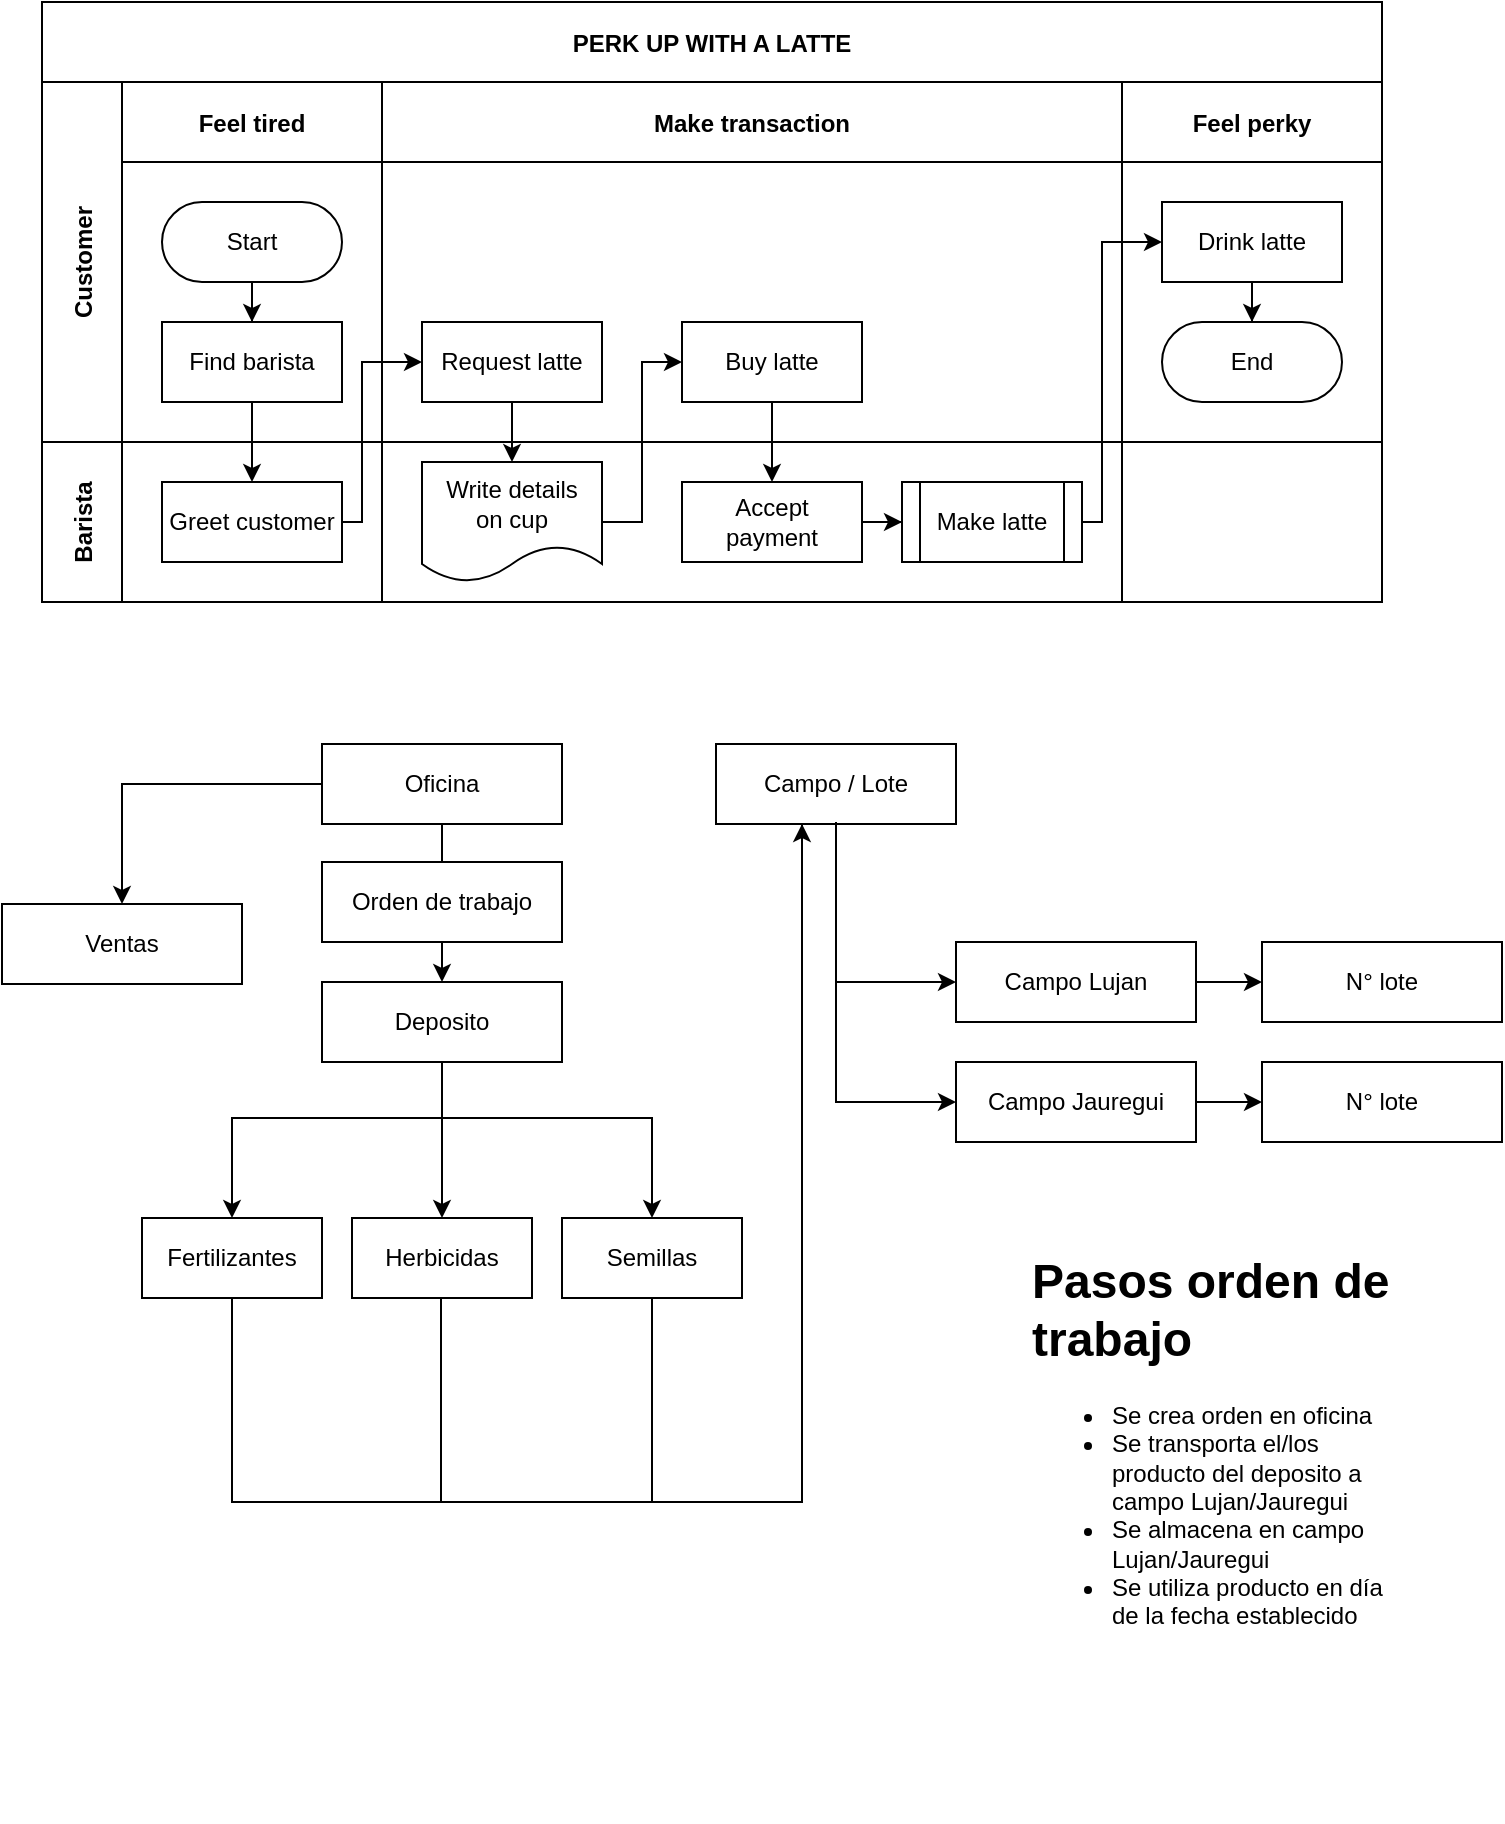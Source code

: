 <mxfile version="22.1.0" type="github">
  <diagram id="kgpKYQtTHZ0yAKxKKP6v" name="Page-1">
    <mxGraphModel dx="2033" dy="1149" grid="1" gridSize="10" guides="1" tooltips="1" connect="1" arrows="1" fold="1" page="1" pageScale="1" pageWidth="850" pageHeight="1100" math="0" shadow="0">
      <root>
        <mxCell id="0" />
        <mxCell id="1" parent="0" />
        <mxCell id="3nuBFxr9cyL0pnOWT2aG-1" value="PERK UP WITH A LATTE" style="shape=table;childLayout=tableLayout;startSize=40;collapsible=0;recursiveResize=0;expand=0;fillColor=none;fontStyle=1" parent="1" vertex="1">
          <mxGeometry x="100" y="70" width="670" height="300" as="geometry" />
        </mxCell>
        <mxCell id="3nuBFxr9cyL0pnOWT2aG-2" value="" style="edgeStyle=orthogonalEdgeStyle;rounded=0;orthogonalLoop=1;jettySize=auto;html=1;" parent="3nuBFxr9cyL0pnOWT2aG-1" source="3nuBFxr9cyL0pnOWT2aG-7" target="3nuBFxr9cyL0pnOWT2aG-17" edge="1">
          <mxGeometry relative="1" as="geometry" />
        </mxCell>
        <mxCell id="3nuBFxr9cyL0pnOWT2aG-3" value="Customer" style="shape=tableRow;horizontal=0;swimlaneHead=0;swimlaneBody=0;top=0;left=0;bottom=0;right=0;fillColor=none;points=[[0,0.5],[1,0.5]];portConstraint=eastwest;startSize=40;collapsible=0;recursiveResize=0;expand=0;fontStyle=1;" parent="3nuBFxr9cyL0pnOWT2aG-1" vertex="1">
          <mxGeometry y="40" width="670" height="180" as="geometry" />
        </mxCell>
        <mxCell id="3nuBFxr9cyL0pnOWT2aG-4" value="Feel tired" style="swimlane;swimlaneHead=0;swimlaneBody=0;connectable=0;fillColor=none;startSize=40;collapsible=0;recursiveResize=0;expand=0;fontStyle=1;" parent="3nuBFxr9cyL0pnOWT2aG-3" vertex="1">
          <mxGeometry x="40" width="130" height="180" as="geometry" />
        </mxCell>
        <mxCell id="3nuBFxr9cyL0pnOWT2aG-5" style="edgeStyle=orthogonalEdgeStyle;rounded=0;orthogonalLoop=1;jettySize=auto;html=1;" parent="3nuBFxr9cyL0pnOWT2aG-4" source="3nuBFxr9cyL0pnOWT2aG-6" target="3nuBFxr9cyL0pnOWT2aG-7" edge="1">
          <mxGeometry relative="1" as="geometry" />
        </mxCell>
        <mxCell id="3nuBFxr9cyL0pnOWT2aG-6" value="Start" style="rounded=1;whiteSpace=wrap;html=1;arcSize=50;" parent="3nuBFxr9cyL0pnOWT2aG-4" vertex="1">
          <mxGeometry x="20" y="60" width="90" height="40" as="geometry" />
        </mxCell>
        <mxCell id="3nuBFxr9cyL0pnOWT2aG-7" value="Find barista" style="rounded=0;whiteSpace=wrap;html=1;" parent="3nuBFxr9cyL0pnOWT2aG-4" vertex="1">
          <mxGeometry x="20" y="120" width="90" height="40" as="geometry" />
        </mxCell>
        <mxCell id="3nuBFxr9cyL0pnOWT2aG-8" value="Make transaction" style="swimlane;swimlaneHead=0;swimlaneBody=0;connectable=0;fillColor=none;startSize=40;collapsible=0;recursiveResize=0;expand=0;fontStyle=1;" parent="3nuBFxr9cyL0pnOWT2aG-3" vertex="1">
          <mxGeometry x="170" width="370" height="180" as="geometry" />
        </mxCell>
        <mxCell id="3nuBFxr9cyL0pnOWT2aG-9" value="Request latte" style="rounded=0;whiteSpace=wrap;html=1;" parent="3nuBFxr9cyL0pnOWT2aG-8" vertex="1">
          <mxGeometry x="20" y="120" width="90" height="40" as="geometry" />
        </mxCell>
        <mxCell id="3nuBFxr9cyL0pnOWT2aG-10" value="Buy latte" style="rounded=0;whiteSpace=wrap;html=1;" parent="3nuBFxr9cyL0pnOWT2aG-8" vertex="1">
          <mxGeometry x="150" y="120" width="90" height="40" as="geometry" />
        </mxCell>
        <mxCell id="3nuBFxr9cyL0pnOWT2aG-11" value="Feel perky" style="swimlane;swimlaneHead=0;swimlaneBody=0;connectable=0;fillColor=none;startSize=40;collapsible=0;recursiveResize=0;expand=0;fontStyle=1;" parent="3nuBFxr9cyL0pnOWT2aG-3" vertex="1">
          <mxGeometry x="540" width="130" height="180" as="geometry" />
        </mxCell>
        <mxCell id="3nuBFxr9cyL0pnOWT2aG-12" style="edgeStyle=orthogonalEdgeStyle;rounded=0;orthogonalLoop=1;jettySize=auto;html=1;" parent="3nuBFxr9cyL0pnOWT2aG-11" source="3nuBFxr9cyL0pnOWT2aG-13" target="3nuBFxr9cyL0pnOWT2aG-14" edge="1">
          <mxGeometry relative="1" as="geometry" />
        </mxCell>
        <mxCell id="3nuBFxr9cyL0pnOWT2aG-13" value="Drink latte" style="rounded=0;whiteSpace=wrap;html=1;" parent="3nuBFxr9cyL0pnOWT2aG-11" vertex="1">
          <mxGeometry x="20" y="60" width="90" height="40" as="geometry" />
        </mxCell>
        <mxCell id="3nuBFxr9cyL0pnOWT2aG-14" value="End" style="rounded=1;whiteSpace=wrap;html=1;arcSize=50;" parent="3nuBFxr9cyL0pnOWT2aG-11" vertex="1">
          <mxGeometry x="20" y="120" width="90" height="40" as="geometry" />
        </mxCell>
        <mxCell id="3nuBFxr9cyL0pnOWT2aG-15" value="Barista" style="shape=tableRow;horizontal=0;swimlaneHead=0;swimlaneBody=0;top=0;left=0;bottom=0;right=0;fillColor=none;points=[[0,0.5],[1,0.5]];portConstraint=eastwest;startSize=40;collapsible=0;recursiveResize=0;expand=0;fontStyle=1;" parent="3nuBFxr9cyL0pnOWT2aG-1" vertex="1">
          <mxGeometry y="220" width="670" height="80" as="geometry" />
        </mxCell>
        <mxCell id="3nuBFxr9cyL0pnOWT2aG-16" value="" style="swimlane;swimlaneHead=0;swimlaneBody=0;connectable=0;fillColor=none;startSize=0;collapsible=0;recursiveResize=0;expand=0;fontStyle=1;" parent="3nuBFxr9cyL0pnOWT2aG-15" vertex="1">
          <mxGeometry x="40" width="130" height="80" as="geometry" />
        </mxCell>
        <mxCell id="3nuBFxr9cyL0pnOWT2aG-17" value="Greet customer" style="rounded=0;whiteSpace=wrap;html=1;" parent="3nuBFxr9cyL0pnOWT2aG-16" vertex="1">
          <mxGeometry x="20" y="20" width="90" height="40" as="geometry" />
        </mxCell>
        <mxCell id="3nuBFxr9cyL0pnOWT2aG-18" value="" style="swimlane;swimlaneHead=0;swimlaneBody=0;connectable=0;fillColor=none;startSize=0;collapsible=0;recursiveResize=0;expand=0;fontStyle=1;" parent="3nuBFxr9cyL0pnOWT2aG-15" vertex="1">
          <mxGeometry x="170" width="370" height="80" as="geometry" />
        </mxCell>
        <mxCell id="3nuBFxr9cyL0pnOWT2aG-19" value="" style="edgeStyle=orthogonalEdgeStyle;rounded=0;orthogonalLoop=1;jettySize=auto;html=1;" parent="3nuBFxr9cyL0pnOWT2aG-18" source="3nuBFxr9cyL0pnOWT2aG-20" target="3nuBFxr9cyL0pnOWT2aG-22" edge="1">
          <mxGeometry relative="1" as="geometry" />
        </mxCell>
        <mxCell id="3nuBFxr9cyL0pnOWT2aG-20" value="Accept&lt;br&gt;payment" style="rounded=0;whiteSpace=wrap;html=1;" parent="3nuBFxr9cyL0pnOWT2aG-18" vertex="1">
          <mxGeometry x="150" y="20" width="90" height="40" as="geometry" />
        </mxCell>
        <mxCell id="3nuBFxr9cyL0pnOWT2aG-21" value="Write details&lt;br&gt;on cup" style="shape=document;whiteSpace=wrap;html=1;boundedLbl=1;" parent="3nuBFxr9cyL0pnOWT2aG-18" vertex="1">
          <mxGeometry x="20" y="10" width="90" height="60" as="geometry" />
        </mxCell>
        <mxCell id="3nuBFxr9cyL0pnOWT2aG-22" value="Make latte" style="shape=process;whiteSpace=wrap;html=1;backgroundOutline=1;" parent="3nuBFxr9cyL0pnOWT2aG-18" vertex="1">
          <mxGeometry x="260" y="20" width="90" height="40" as="geometry" />
        </mxCell>
        <mxCell id="3nuBFxr9cyL0pnOWT2aG-23" value="" style="swimlane;swimlaneHead=0;swimlaneBody=0;connectable=0;fillColor=none;startSize=0;collapsible=0;recursiveResize=0;expand=0;fontStyle=1;" parent="3nuBFxr9cyL0pnOWT2aG-15" vertex="1">
          <mxGeometry x="540" width="130" height="80" as="geometry" />
        </mxCell>
        <mxCell id="3nuBFxr9cyL0pnOWT2aG-24" value="" style="edgeStyle=orthogonalEdgeStyle;rounded=0;orthogonalLoop=1;jettySize=auto;html=1;" parent="3nuBFxr9cyL0pnOWT2aG-1" source="3nuBFxr9cyL0pnOWT2aG-17" target="3nuBFxr9cyL0pnOWT2aG-9" edge="1">
          <mxGeometry relative="1" as="geometry">
            <Array as="points">
              <mxPoint x="160" y="260" />
              <mxPoint x="160" y="180" />
            </Array>
          </mxGeometry>
        </mxCell>
        <mxCell id="3nuBFxr9cyL0pnOWT2aG-25" value="" style="edgeStyle=orthogonalEdgeStyle;rounded=0;orthogonalLoop=1;jettySize=auto;html=1;" parent="3nuBFxr9cyL0pnOWT2aG-1" source="3nuBFxr9cyL0pnOWT2aG-9" target="3nuBFxr9cyL0pnOWT2aG-21" edge="1">
          <mxGeometry relative="1" as="geometry" />
        </mxCell>
        <mxCell id="3nuBFxr9cyL0pnOWT2aG-26" value="" style="edgeStyle=orthogonalEdgeStyle;rounded=0;orthogonalLoop=1;jettySize=auto;html=1;" parent="3nuBFxr9cyL0pnOWT2aG-1" source="3nuBFxr9cyL0pnOWT2aG-21" target="3nuBFxr9cyL0pnOWT2aG-10" edge="1">
          <mxGeometry relative="1" as="geometry">
            <Array as="points">
              <mxPoint x="300" y="260" />
              <mxPoint x="300" y="180" />
            </Array>
          </mxGeometry>
        </mxCell>
        <mxCell id="3nuBFxr9cyL0pnOWT2aG-27" value="" style="edgeStyle=orthogonalEdgeStyle;rounded=0;orthogonalLoop=1;jettySize=auto;html=1;" parent="3nuBFxr9cyL0pnOWT2aG-1" source="3nuBFxr9cyL0pnOWT2aG-10" target="3nuBFxr9cyL0pnOWT2aG-20" edge="1">
          <mxGeometry relative="1" as="geometry" />
        </mxCell>
        <mxCell id="3nuBFxr9cyL0pnOWT2aG-28" style="edgeStyle=orthogonalEdgeStyle;rounded=0;orthogonalLoop=1;jettySize=auto;html=1;" parent="3nuBFxr9cyL0pnOWT2aG-1" source="3nuBFxr9cyL0pnOWT2aG-22" target="3nuBFxr9cyL0pnOWT2aG-13" edge="1">
          <mxGeometry relative="1" as="geometry">
            <Array as="points">
              <mxPoint x="530" y="260" />
              <mxPoint x="530" y="120" />
            </Array>
          </mxGeometry>
        </mxCell>
        <mxCell id="Ei8ZZY3G0jWhBHckf4lC-23" value="" style="edgeStyle=orthogonalEdgeStyle;rounded=0;orthogonalLoop=1;jettySize=auto;html=1;" edge="1" parent="1" source="Ei8ZZY3G0jWhBHckf4lC-1" target="Ei8ZZY3G0jWhBHckf4lC-6">
          <mxGeometry relative="1" as="geometry">
            <Array as="points">
              <mxPoint x="300" y="628" />
              <mxPoint x="405" y="628" />
            </Array>
          </mxGeometry>
        </mxCell>
        <mxCell id="Ei8ZZY3G0jWhBHckf4lC-24" value="" style="edgeStyle=orthogonalEdgeStyle;rounded=0;orthogonalLoop=1;jettySize=auto;html=1;" edge="1" parent="1" source="Ei8ZZY3G0jWhBHckf4lC-1" target="Ei8ZZY3G0jWhBHckf4lC-4">
          <mxGeometry relative="1" as="geometry">
            <Array as="points">
              <mxPoint x="300" y="628" />
              <mxPoint x="195" y="628" />
            </Array>
          </mxGeometry>
        </mxCell>
        <mxCell id="Ei8ZZY3G0jWhBHckf4lC-25" value="" style="edgeStyle=orthogonalEdgeStyle;rounded=0;orthogonalLoop=1;jettySize=auto;html=1;" edge="1" parent="1" source="Ei8ZZY3G0jWhBHckf4lC-1" target="Ei8ZZY3G0jWhBHckf4lC-5">
          <mxGeometry relative="1" as="geometry" />
        </mxCell>
        <mxCell id="Ei8ZZY3G0jWhBHckf4lC-1" value="Deposito" style="rounded=0;whiteSpace=wrap;html=1;" vertex="1" parent="1">
          <mxGeometry x="240" y="560" width="120" height="40" as="geometry" />
        </mxCell>
        <mxCell id="Ei8ZZY3G0jWhBHckf4lC-31" value="" style="edgeStyle=orthogonalEdgeStyle;rounded=0;orthogonalLoop=1;jettySize=auto;html=1;" edge="1" parent="1" source="Ei8ZZY3G0jWhBHckf4lC-3" target="Ei8ZZY3G0jWhBHckf4lC-13">
          <mxGeometry relative="1" as="geometry" />
        </mxCell>
        <mxCell id="Ei8ZZY3G0jWhBHckf4lC-3" value="Campo Jauregui" style="rounded=0;whiteSpace=wrap;html=1;" vertex="1" parent="1">
          <mxGeometry x="557" y="600" width="120" height="40" as="geometry" />
        </mxCell>
        <mxCell id="Ei8ZZY3G0jWhBHckf4lC-39" value="" style="edgeStyle=orthogonalEdgeStyle;rounded=0;orthogonalLoop=1;jettySize=auto;html=1;entryX=0;entryY=0.5;entryDx=0;entryDy=0;" edge="1" parent="1" source="Ei8ZZY3G0jWhBHckf4lC-4" target="Ei8ZZY3G0jWhBHckf4lC-32">
          <mxGeometry relative="1" as="geometry">
            <mxPoint x="195" y="830" as="targetPoint" />
            <Array as="points">
              <mxPoint x="195" y="820" />
              <mxPoint x="480" y="820" />
              <mxPoint x="480" y="461" />
            </Array>
          </mxGeometry>
        </mxCell>
        <mxCell id="Ei8ZZY3G0jWhBHckf4lC-4" value="Fertilizantes" style="rounded=0;whiteSpace=wrap;html=1;" vertex="1" parent="1">
          <mxGeometry x="150" y="678" width="90" height="40" as="geometry" />
        </mxCell>
        <mxCell id="Ei8ZZY3G0jWhBHckf4lC-5" value="Herbicidas" style="rounded=0;whiteSpace=wrap;html=1;" vertex="1" parent="1">
          <mxGeometry x="255" y="678" width="90" height="40" as="geometry" />
        </mxCell>
        <mxCell id="Ei8ZZY3G0jWhBHckf4lC-35" value="" style="edgeStyle=orthogonalEdgeStyle;rounded=0;orthogonalLoop=1;jettySize=auto;html=1;entryX=0;entryY=0.5;entryDx=0;entryDy=0;" edge="1" parent="1" source="Ei8ZZY3G0jWhBHckf4lC-6" target="Ei8ZZY3G0jWhBHckf4lC-32">
          <mxGeometry relative="1" as="geometry">
            <Array as="points">
              <mxPoint x="405" y="820" />
              <mxPoint x="480" y="820" />
              <mxPoint x="480" y="461" />
            </Array>
          </mxGeometry>
        </mxCell>
        <mxCell id="Ei8ZZY3G0jWhBHckf4lC-6" value="Semillas" style="rounded=0;whiteSpace=wrap;html=1;" vertex="1" parent="1">
          <mxGeometry x="360" y="678" width="90" height="40" as="geometry" />
        </mxCell>
        <mxCell id="Ei8ZZY3G0jWhBHckf4lC-13" value="N° lote" style="rounded=0;whiteSpace=wrap;html=1;" vertex="1" parent="1">
          <mxGeometry x="710" y="600" width="120" height="40" as="geometry" />
        </mxCell>
        <mxCell id="Ei8ZZY3G0jWhBHckf4lC-28" value="" style="edgeStyle=orthogonalEdgeStyle;rounded=0;orthogonalLoop=1;jettySize=auto;html=1;" edge="1" parent="1" source="Ei8ZZY3G0jWhBHckf4lC-26" target="Ei8ZZY3G0jWhBHckf4lC-1">
          <mxGeometry relative="1" as="geometry" />
        </mxCell>
        <mxCell id="Ei8ZZY3G0jWhBHckf4lC-30" value="" style="edgeStyle=orthogonalEdgeStyle;rounded=0;orthogonalLoop=1;jettySize=auto;html=1;" edge="1" parent="1" source="Ei8ZZY3G0jWhBHckf4lC-26" target="Ei8ZZY3G0jWhBHckf4lC-29">
          <mxGeometry relative="1" as="geometry" />
        </mxCell>
        <mxCell id="Ei8ZZY3G0jWhBHckf4lC-26" value="Oficina" style="rounded=0;whiteSpace=wrap;html=1;" vertex="1" parent="1">
          <mxGeometry x="240" y="441" width="120" height="40" as="geometry" />
        </mxCell>
        <mxCell id="Ei8ZZY3G0jWhBHckf4lC-29" value="Ventas" style="rounded=0;whiteSpace=wrap;html=1;" vertex="1" parent="1">
          <mxGeometry x="80" y="521" width="120" height="40" as="geometry" />
        </mxCell>
        <mxCell id="Ei8ZZY3G0jWhBHckf4lC-58" value="" style="edgeStyle=orthogonalEdgeStyle;rounded=0;orthogonalLoop=1;jettySize=auto;html=1;" edge="1" parent="1" source="Ei8ZZY3G0jWhBHckf4lC-32" target="Ei8ZZY3G0jWhBHckf4lC-42">
          <mxGeometry relative="1" as="geometry">
            <mxPoint x="637" y="461" as="targetPoint" />
            <Array as="points">
              <mxPoint x="497" y="560" />
            </Array>
          </mxGeometry>
        </mxCell>
        <mxCell id="Ei8ZZY3G0jWhBHckf4lC-32" value="Campo / Lote" style="rounded=0;whiteSpace=wrap;html=1;" vertex="1" parent="1">
          <mxGeometry x="437" y="441" width="120" height="40" as="geometry" />
        </mxCell>
        <mxCell id="Ei8ZZY3G0jWhBHckf4lC-40" value="" style="edgeStyle=orthogonalEdgeStyle;rounded=0;orthogonalLoop=1;jettySize=auto;html=1;" edge="1" parent="1" target="Ei8ZZY3G0jWhBHckf4lC-32">
          <mxGeometry relative="1" as="geometry">
            <mxPoint x="299.5" y="718" as="sourcePoint" />
            <mxPoint x="299.5" y="798" as="targetPoint" />
            <Array as="points">
              <mxPoint x="300" y="820" />
              <mxPoint x="480" y="820" />
            </Array>
          </mxGeometry>
        </mxCell>
        <mxCell id="Ei8ZZY3G0jWhBHckf4lC-45" value="" style="edgeStyle=orthogonalEdgeStyle;rounded=0;orthogonalLoop=1;jettySize=auto;html=1;" edge="1" parent="1" source="Ei8ZZY3G0jWhBHckf4lC-42" target="Ei8ZZY3G0jWhBHckf4lC-44">
          <mxGeometry relative="1" as="geometry" />
        </mxCell>
        <mxCell id="Ei8ZZY3G0jWhBHckf4lC-42" value="Campo Lujan" style="rounded=0;whiteSpace=wrap;html=1;" vertex="1" parent="1">
          <mxGeometry x="557" y="540" width="120" height="40" as="geometry" />
        </mxCell>
        <mxCell id="Ei8ZZY3G0jWhBHckf4lC-44" value="N°&amp;nbsp;lote" style="rounded=0;whiteSpace=wrap;html=1;" vertex="1" parent="1">
          <mxGeometry x="710" y="540" width="120" height="40" as="geometry" />
        </mxCell>
        <mxCell id="Ei8ZZY3G0jWhBHckf4lC-53" value="&lt;h1&gt;Pasos orden de trabajo&lt;/h1&gt;&lt;p&gt;&lt;/p&gt;&lt;ul&gt;&lt;li&gt;Se crea orden en oficina&lt;/li&gt;&lt;li&gt;Se transporta el/los producto del deposito a campo Lujan/Jauregui&lt;/li&gt;&lt;li&gt;Se almacena en campo Lujan/Jauregui&lt;/li&gt;&lt;li&gt;Se utiliza producto en día de la fecha establecido&lt;/li&gt;&lt;/ul&gt;&lt;p&gt;&lt;/p&gt;" style="text;html=1;strokeColor=none;fillColor=none;spacing=5;spacingTop=-20;whiteSpace=wrap;overflow=hidden;rounded=0;" vertex="1" parent="1">
          <mxGeometry x="590" y="690" width="200" height="290" as="geometry" />
        </mxCell>
        <mxCell id="Ei8ZZY3G0jWhBHckf4lC-54" value="Orden de trabajo" style="rounded=0;whiteSpace=wrap;html=1;" vertex="1" parent="1">
          <mxGeometry x="240" y="500" width="120" height="40" as="geometry" />
        </mxCell>
        <mxCell id="Ei8ZZY3G0jWhBHckf4lC-59" value="" style="edgeStyle=orthogonalEdgeStyle;rounded=0;orthogonalLoop=1;jettySize=auto;html=1;" edge="1" parent="1" target="Ei8ZZY3G0jWhBHckf4lC-3">
          <mxGeometry relative="1" as="geometry">
            <mxPoint x="497" y="480" as="sourcePoint" />
            <mxPoint x="557" y="619.5" as="targetPoint" />
            <Array as="points">
              <mxPoint x="497" y="620" />
            </Array>
          </mxGeometry>
        </mxCell>
      </root>
    </mxGraphModel>
  </diagram>
</mxfile>

